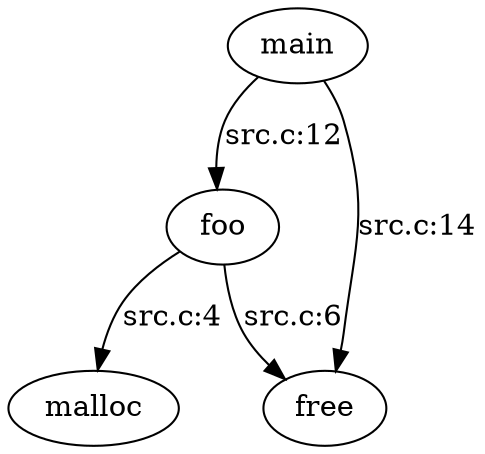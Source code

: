 digraph G {
  main;
  foo;
  free;
  malloc;
  
  
  main -> foo [label="src.c:12", ];
  main -> free [label="src.c:14", ];
  foo -> free [label="src.c:6", ];
  foo -> malloc [label="src.c:4", ];
  
  }